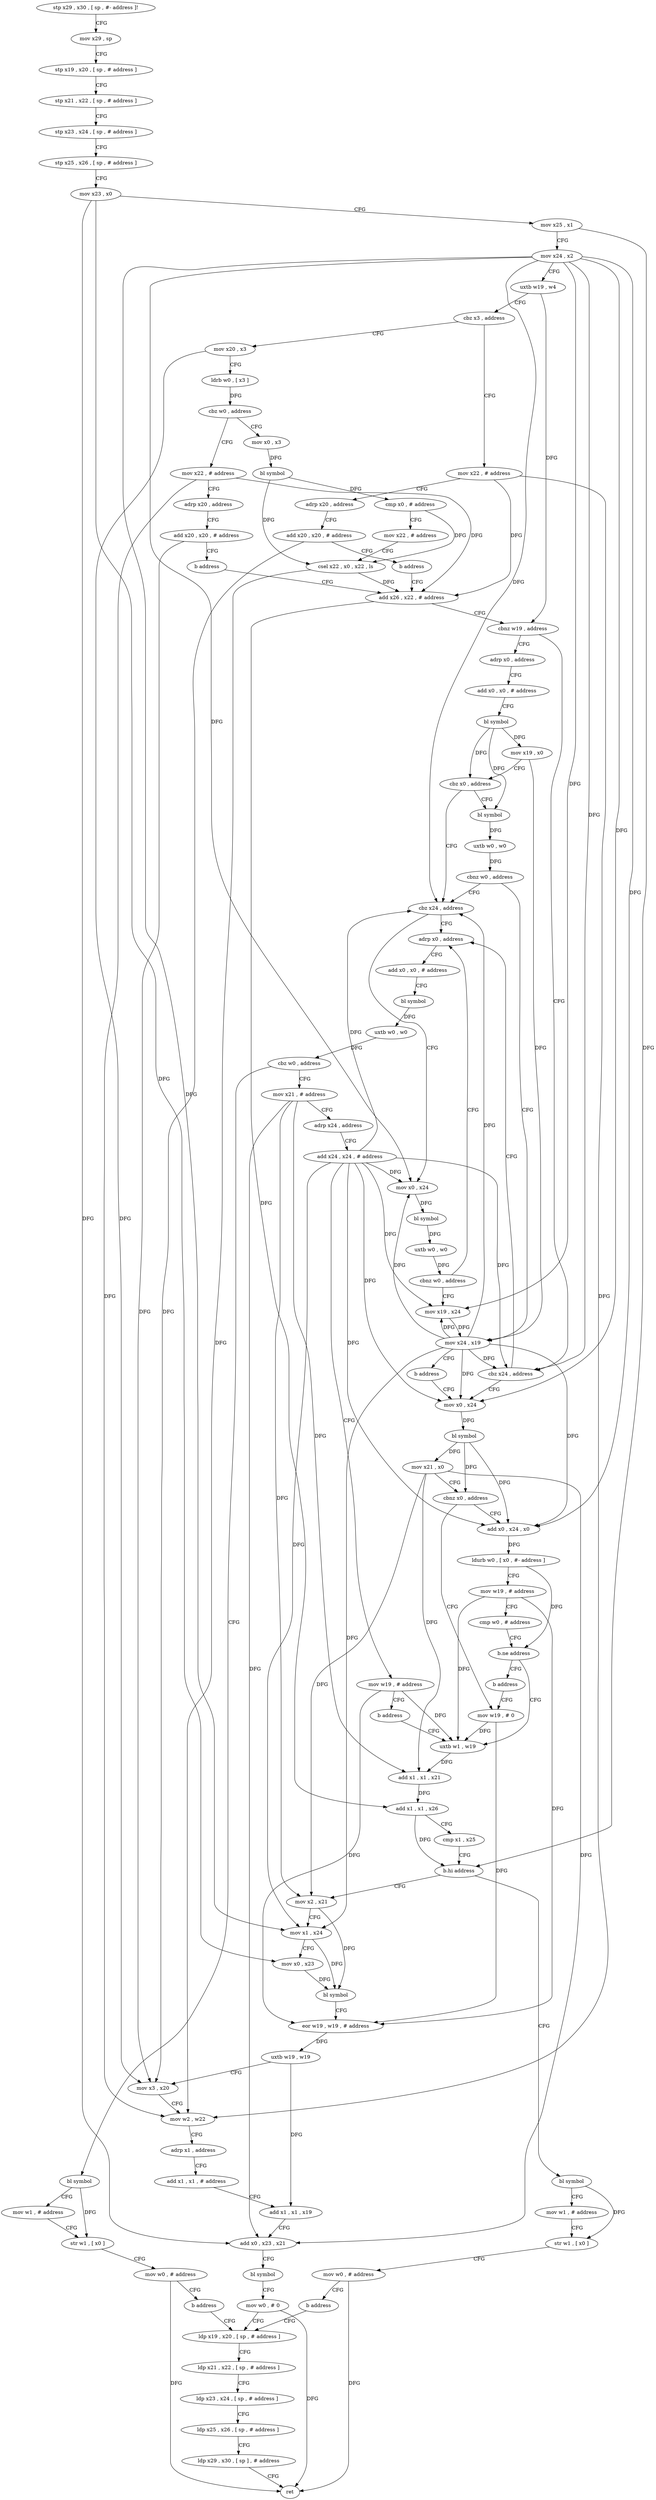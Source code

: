 digraph "func" {
"4282236" [label = "stp x29 , x30 , [ sp , #- address ]!" ]
"4282240" [label = "mov x29 , sp" ]
"4282244" [label = "stp x19 , x20 , [ sp , # address ]" ]
"4282248" [label = "stp x21 , x22 , [ sp , # address ]" ]
"4282252" [label = "stp x23 , x24 , [ sp , # address ]" ]
"4282256" [label = "stp x25 , x26 , [ sp , # address ]" ]
"4282260" [label = "mov x23 , x0" ]
"4282264" [label = "mov x25 , x1" ]
"4282268" [label = "mov x24 , x2" ]
"4282272" [label = "uxtb w19 , w4" ]
"4282276" [label = "cbz x3 , address" ]
"4282444" [label = "mov x22 , # address" ]
"4282280" [label = "mov x20 , x3" ]
"4282448" [label = "adrp x20 , address" ]
"4282452" [label = "add x20 , x20 , # address" ]
"4282456" [label = "b address" ]
"4282312" [label = "add x26 , x22 , # address" ]
"4282284" [label = "ldrb w0 , [ x3 ]" ]
"4282288" [label = "cbz w0 , address" ]
"4282460" [label = "mov x22 , # address" ]
"4282292" [label = "mov x0 , x3" ]
"4282316" [label = "cbnz w19 , address" ]
"4282476" [label = "adrp x0 , address" ]
"4282320" [label = "cbz x24 , address" ]
"4282464" [label = "adrp x20 , address" ]
"4282468" [label = "add x20 , x20 , # address" ]
"4282472" [label = "b address" ]
"4282296" [label = "bl symbol" ]
"4282300" [label = "cmp x0 , # address" ]
"4282304" [label = "mov x22 , # address" ]
"4282308" [label = "csel x22 , x0 , x22 , ls" ]
"4282480" [label = "add x0 , x0 , # address" ]
"4282484" [label = "bl symbol" ]
"4282488" [label = "mov x19 , x0" ]
"4282492" [label = "cbz x0 , address" ]
"4282508" [label = "cbz x24 , address" ]
"4282496" [label = "bl symbol" ]
"4282528" [label = "adrp x0 , address" ]
"4282324" [label = "mov x0 , x24" ]
"4282512" [label = "mov x0 , x24" ]
"4282500" [label = "uxtb w0 , w0" ]
"4282504" [label = "cbnz w0 , address" ]
"4282636" [label = "mov x24 , x19" ]
"4282532" [label = "add x0 , x0 , # address" ]
"4282536" [label = "bl symbol" ]
"4282540" [label = "uxtb w0 , w0" ]
"4282544" [label = "cbz w0 , address" ]
"4282568" [label = "bl symbol" ]
"4282548" [label = "mov x21 , # address" ]
"4282328" [label = "bl symbol" ]
"4282332" [label = "mov x21 , x0" ]
"4282336" [label = "cbnz x0 , address" ]
"4282588" [label = "add x0 , x24 , x0" ]
"4282340" [label = "mov w19 , # 0" ]
"4282516" [label = "bl symbol" ]
"4282520" [label = "uxtb w0 , w0" ]
"4282524" [label = "cbnz w0 , address" ]
"4282632" [label = "mov x19 , x24" ]
"4282640" [label = "b address" ]
"4282572" [label = "mov w1 , # address" ]
"4282576" [label = "str w1 , [ x0 ]" ]
"4282580" [label = "mov w0 , # address" ]
"4282584" [label = "b address" ]
"4282420" [label = "ldp x19 , x20 , [ sp , # address ]" ]
"4282552" [label = "adrp x24 , address" ]
"4282556" [label = "add x24 , x24 , # address" ]
"4282560" [label = "mov w19 , # address" ]
"4282564" [label = "b address" ]
"4282344" [label = "uxtb w1 , w19" ]
"4282592" [label = "ldurb w0 , [ x0 , #- address ]" ]
"4282596" [label = "mov w19 , # address" ]
"4282600" [label = "cmp w0 , # address" ]
"4282604" [label = "b.ne address" ]
"4282608" [label = "b address" ]
"4282424" [label = "ldp x21 , x22 , [ sp , # address ]" ]
"4282428" [label = "ldp x23 , x24 , [ sp , # address ]" ]
"4282432" [label = "ldp x25 , x26 , [ sp , # address ]" ]
"4282436" [label = "ldp x29 , x30 , [ sp ] , # address" ]
"4282440" [label = "ret" ]
"4282348" [label = "add x1 , x1 , x21" ]
"4282352" [label = "add x1 , x1 , x26" ]
"4282356" [label = "cmp x1 , x25" ]
"4282360" [label = "b.hi address" ]
"4282612" [label = "bl symbol" ]
"4282364" [label = "mov x2 , x21" ]
"4282616" [label = "mov w1 , # address" ]
"4282620" [label = "str w1 , [ x0 ]" ]
"4282624" [label = "mov w0 , # address" ]
"4282628" [label = "b address" ]
"4282368" [label = "mov x1 , x24" ]
"4282372" [label = "mov x0 , x23" ]
"4282376" [label = "bl symbol" ]
"4282380" [label = "eor w19 , w19 , # address" ]
"4282384" [label = "uxtb w19 , w19" ]
"4282388" [label = "mov x3 , x20" ]
"4282392" [label = "mov w2 , w22" ]
"4282396" [label = "adrp x1 , address" ]
"4282400" [label = "add x1 , x1 , # address" ]
"4282404" [label = "add x1 , x1 , x19" ]
"4282408" [label = "add x0 , x23 , x21" ]
"4282412" [label = "bl symbol" ]
"4282416" [label = "mov w0 , # 0" ]
"4282236" -> "4282240" [ label = "CFG" ]
"4282240" -> "4282244" [ label = "CFG" ]
"4282244" -> "4282248" [ label = "CFG" ]
"4282248" -> "4282252" [ label = "CFG" ]
"4282252" -> "4282256" [ label = "CFG" ]
"4282256" -> "4282260" [ label = "CFG" ]
"4282260" -> "4282264" [ label = "CFG" ]
"4282260" -> "4282372" [ label = "DFG" ]
"4282260" -> "4282408" [ label = "DFG" ]
"4282264" -> "4282268" [ label = "CFG" ]
"4282264" -> "4282360" [ label = "DFG" ]
"4282268" -> "4282272" [ label = "CFG" ]
"4282268" -> "4282320" [ label = "DFG" ]
"4282268" -> "4282508" [ label = "DFG" ]
"4282268" -> "4282324" [ label = "DFG" ]
"4282268" -> "4282512" [ label = "DFG" ]
"4282268" -> "4282588" [ label = "DFG" ]
"4282268" -> "4282632" [ label = "DFG" ]
"4282268" -> "4282368" [ label = "DFG" ]
"4282272" -> "4282276" [ label = "CFG" ]
"4282272" -> "4282316" [ label = "DFG" ]
"4282276" -> "4282444" [ label = "CFG" ]
"4282276" -> "4282280" [ label = "CFG" ]
"4282444" -> "4282448" [ label = "CFG" ]
"4282444" -> "4282312" [ label = "DFG" ]
"4282444" -> "4282392" [ label = "DFG" ]
"4282280" -> "4282284" [ label = "CFG" ]
"4282280" -> "4282388" [ label = "DFG" ]
"4282448" -> "4282452" [ label = "CFG" ]
"4282452" -> "4282456" [ label = "CFG" ]
"4282452" -> "4282388" [ label = "DFG" ]
"4282456" -> "4282312" [ label = "CFG" ]
"4282312" -> "4282316" [ label = "CFG" ]
"4282312" -> "4282352" [ label = "DFG" ]
"4282284" -> "4282288" [ label = "DFG" ]
"4282288" -> "4282460" [ label = "CFG" ]
"4282288" -> "4282292" [ label = "CFG" ]
"4282460" -> "4282464" [ label = "CFG" ]
"4282460" -> "4282312" [ label = "DFG" ]
"4282460" -> "4282392" [ label = "DFG" ]
"4282292" -> "4282296" [ label = "DFG" ]
"4282316" -> "4282476" [ label = "CFG" ]
"4282316" -> "4282320" [ label = "CFG" ]
"4282476" -> "4282480" [ label = "CFG" ]
"4282320" -> "4282528" [ label = "CFG" ]
"4282320" -> "4282324" [ label = "CFG" ]
"4282464" -> "4282468" [ label = "CFG" ]
"4282468" -> "4282472" [ label = "CFG" ]
"4282468" -> "4282388" [ label = "DFG" ]
"4282472" -> "4282312" [ label = "CFG" ]
"4282296" -> "4282300" [ label = "DFG" ]
"4282296" -> "4282308" [ label = "DFG" ]
"4282300" -> "4282304" [ label = "CFG" ]
"4282300" -> "4282308" [ label = "DFG" ]
"4282304" -> "4282308" [ label = "CFG" ]
"4282308" -> "4282312" [ label = "DFG" ]
"4282308" -> "4282392" [ label = "DFG" ]
"4282480" -> "4282484" [ label = "CFG" ]
"4282484" -> "4282488" [ label = "DFG" ]
"4282484" -> "4282492" [ label = "DFG" ]
"4282484" -> "4282496" [ label = "DFG" ]
"4282488" -> "4282492" [ label = "CFG" ]
"4282488" -> "4282636" [ label = "DFG" ]
"4282492" -> "4282508" [ label = "CFG" ]
"4282492" -> "4282496" [ label = "CFG" ]
"4282508" -> "4282528" [ label = "CFG" ]
"4282508" -> "4282512" [ label = "CFG" ]
"4282496" -> "4282500" [ label = "DFG" ]
"4282528" -> "4282532" [ label = "CFG" ]
"4282324" -> "4282328" [ label = "DFG" ]
"4282512" -> "4282516" [ label = "DFG" ]
"4282500" -> "4282504" [ label = "DFG" ]
"4282504" -> "4282636" [ label = "CFG" ]
"4282504" -> "4282508" [ label = "CFG" ]
"4282636" -> "4282640" [ label = "CFG" ]
"4282636" -> "4282320" [ label = "DFG" ]
"4282636" -> "4282508" [ label = "DFG" ]
"4282636" -> "4282324" [ label = "DFG" ]
"4282636" -> "4282512" [ label = "DFG" ]
"4282636" -> "4282588" [ label = "DFG" ]
"4282636" -> "4282632" [ label = "DFG" ]
"4282636" -> "4282368" [ label = "DFG" ]
"4282532" -> "4282536" [ label = "CFG" ]
"4282536" -> "4282540" [ label = "DFG" ]
"4282540" -> "4282544" [ label = "DFG" ]
"4282544" -> "4282568" [ label = "CFG" ]
"4282544" -> "4282548" [ label = "CFG" ]
"4282568" -> "4282572" [ label = "CFG" ]
"4282568" -> "4282576" [ label = "DFG" ]
"4282548" -> "4282552" [ label = "CFG" ]
"4282548" -> "4282348" [ label = "DFG" ]
"4282548" -> "4282364" [ label = "DFG" ]
"4282548" -> "4282408" [ label = "DFG" ]
"4282328" -> "4282332" [ label = "DFG" ]
"4282328" -> "4282336" [ label = "DFG" ]
"4282328" -> "4282588" [ label = "DFG" ]
"4282332" -> "4282336" [ label = "CFG" ]
"4282332" -> "4282348" [ label = "DFG" ]
"4282332" -> "4282364" [ label = "DFG" ]
"4282332" -> "4282408" [ label = "DFG" ]
"4282336" -> "4282588" [ label = "CFG" ]
"4282336" -> "4282340" [ label = "CFG" ]
"4282588" -> "4282592" [ label = "DFG" ]
"4282340" -> "4282344" [ label = "DFG" ]
"4282340" -> "4282380" [ label = "DFG" ]
"4282516" -> "4282520" [ label = "DFG" ]
"4282520" -> "4282524" [ label = "DFG" ]
"4282524" -> "4282632" [ label = "CFG" ]
"4282524" -> "4282528" [ label = "CFG" ]
"4282632" -> "4282636" [ label = "DFG" ]
"4282640" -> "4282324" [ label = "CFG" ]
"4282572" -> "4282576" [ label = "CFG" ]
"4282576" -> "4282580" [ label = "CFG" ]
"4282580" -> "4282584" [ label = "CFG" ]
"4282580" -> "4282440" [ label = "DFG" ]
"4282584" -> "4282420" [ label = "CFG" ]
"4282420" -> "4282424" [ label = "CFG" ]
"4282552" -> "4282556" [ label = "CFG" ]
"4282556" -> "4282560" [ label = "CFG" ]
"4282556" -> "4282320" [ label = "DFG" ]
"4282556" -> "4282508" [ label = "DFG" ]
"4282556" -> "4282324" [ label = "DFG" ]
"4282556" -> "4282512" [ label = "DFG" ]
"4282556" -> "4282588" [ label = "DFG" ]
"4282556" -> "4282632" [ label = "DFG" ]
"4282556" -> "4282368" [ label = "DFG" ]
"4282560" -> "4282564" [ label = "CFG" ]
"4282560" -> "4282344" [ label = "DFG" ]
"4282560" -> "4282380" [ label = "DFG" ]
"4282564" -> "4282344" [ label = "CFG" ]
"4282344" -> "4282348" [ label = "DFG" ]
"4282592" -> "4282596" [ label = "CFG" ]
"4282592" -> "4282604" [ label = "DFG" ]
"4282596" -> "4282600" [ label = "CFG" ]
"4282596" -> "4282344" [ label = "DFG" ]
"4282596" -> "4282380" [ label = "DFG" ]
"4282600" -> "4282604" [ label = "CFG" ]
"4282604" -> "4282344" [ label = "CFG" ]
"4282604" -> "4282608" [ label = "CFG" ]
"4282608" -> "4282340" [ label = "CFG" ]
"4282424" -> "4282428" [ label = "CFG" ]
"4282428" -> "4282432" [ label = "CFG" ]
"4282432" -> "4282436" [ label = "CFG" ]
"4282436" -> "4282440" [ label = "CFG" ]
"4282348" -> "4282352" [ label = "DFG" ]
"4282352" -> "4282356" [ label = "CFG" ]
"4282352" -> "4282360" [ label = "DFG" ]
"4282356" -> "4282360" [ label = "CFG" ]
"4282360" -> "4282612" [ label = "CFG" ]
"4282360" -> "4282364" [ label = "CFG" ]
"4282612" -> "4282616" [ label = "CFG" ]
"4282612" -> "4282620" [ label = "DFG" ]
"4282364" -> "4282368" [ label = "CFG" ]
"4282364" -> "4282376" [ label = "DFG" ]
"4282616" -> "4282620" [ label = "CFG" ]
"4282620" -> "4282624" [ label = "CFG" ]
"4282624" -> "4282628" [ label = "CFG" ]
"4282624" -> "4282440" [ label = "DFG" ]
"4282628" -> "4282420" [ label = "CFG" ]
"4282368" -> "4282372" [ label = "CFG" ]
"4282368" -> "4282376" [ label = "DFG" ]
"4282372" -> "4282376" [ label = "DFG" ]
"4282376" -> "4282380" [ label = "CFG" ]
"4282380" -> "4282384" [ label = "DFG" ]
"4282384" -> "4282388" [ label = "CFG" ]
"4282384" -> "4282404" [ label = "DFG" ]
"4282388" -> "4282392" [ label = "CFG" ]
"4282392" -> "4282396" [ label = "CFG" ]
"4282396" -> "4282400" [ label = "CFG" ]
"4282400" -> "4282404" [ label = "CFG" ]
"4282404" -> "4282408" [ label = "CFG" ]
"4282408" -> "4282412" [ label = "CFG" ]
"4282412" -> "4282416" [ label = "CFG" ]
"4282416" -> "4282420" [ label = "CFG" ]
"4282416" -> "4282440" [ label = "DFG" ]
}
